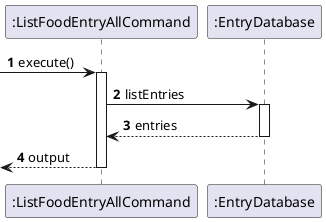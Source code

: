 @startuml
'https://plantuml.com/sequence-diagram

autonumber

-> ":ListFoodEntryAllCommand": execute()
activate ":ListFoodEntryAllCommand"

    ":ListFoodEntryAllCommand" -> ":EntryDatabase" : listEntries
    activate ":EntryDatabase"
    return entries

return output

@enduml

